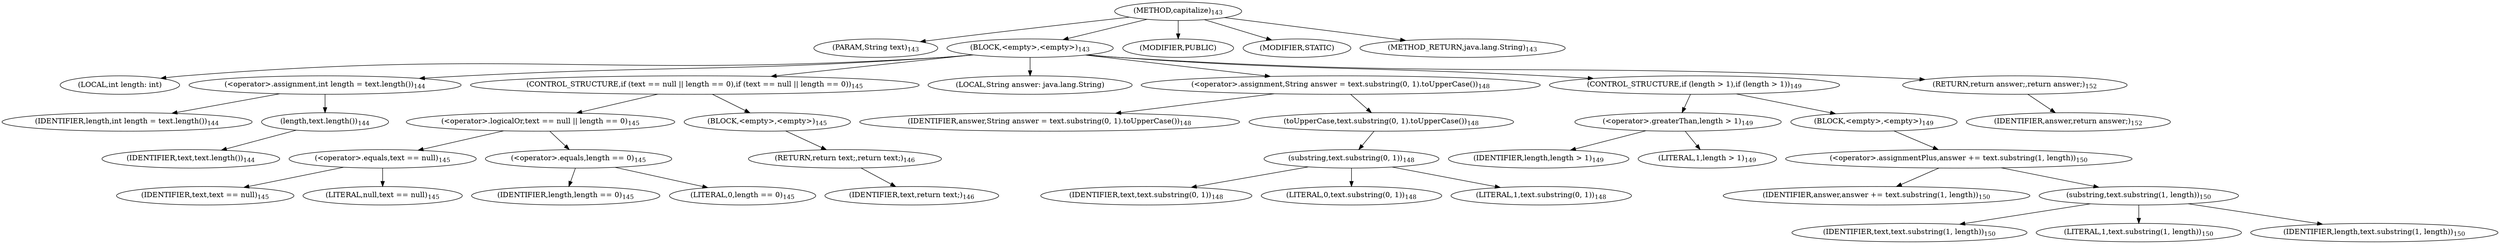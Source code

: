 digraph "capitalize" {  
"285" [label = <(METHOD,capitalize)<SUB>143</SUB>> ]
"286" [label = <(PARAM,String text)<SUB>143</SUB>> ]
"287" [label = <(BLOCK,&lt;empty&gt;,&lt;empty&gt;)<SUB>143</SUB>> ]
"288" [label = <(LOCAL,int length: int)> ]
"289" [label = <(&lt;operator&gt;.assignment,int length = text.length())<SUB>144</SUB>> ]
"290" [label = <(IDENTIFIER,length,int length = text.length())<SUB>144</SUB>> ]
"291" [label = <(length,text.length())<SUB>144</SUB>> ]
"292" [label = <(IDENTIFIER,text,text.length())<SUB>144</SUB>> ]
"293" [label = <(CONTROL_STRUCTURE,if (text == null || length == 0),if (text == null || length == 0))<SUB>145</SUB>> ]
"294" [label = <(&lt;operator&gt;.logicalOr,text == null || length == 0)<SUB>145</SUB>> ]
"295" [label = <(&lt;operator&gt;.equals,text == null)<SUB>145</SUB>> ]
"296" [label = <(IDENTIFIER,text,text == null)<SUB>145</SUB>> ]
"297" [label = <(LITERAL,null,text == null)<SUB>145</SUB>> ]
"298" [label = <(&lt;operator&gt;.equals,length == 0)<SUB>145</SUB>> ]
"299" [label = <(IDENTIFIER,length,length == 0)<SUB>145</SUB>> ]
"300" [label = <(LITERAL,0,length == 0)<SUB>145</SUB>> ]
"301" [label = <(BLOCK,&lt;empty&gt;,&lt;empty&gt;)<SUB>145</SUB>> ]
"302" [label = <(RETURN,return text;,return text;)<SUB>146</SUB>> ]
"303" [label = <(IDENTIFIER,text,return text;)<SUB>146</SUB>> ]
"304" [label = <(LOCAL,String answer: java.lang.String)> ]
"305" [label = <(&lt;operator&gt;.assignment,String answer = text.substring(0, 1).toUpperCase())<SUB>148</SUB>> ]
"306" [label = <(IDENTIFIER,answer,String answer = text.substring(0, 1).toUpperCase())<SUB>148</SUB>> ]
"307" [label = <(toUpperCase,text.substring(0, 1).toUpperCase())<SUB>148</SUB>> ]
"308" [label = <(substring,text.substring(0, 1))<SUB>148</SUB>> ]
"309" [label = <(IDENTIFIER,text,text.substring(0, 1))<SUB>148</SUB>> ]
"310" [label = <(LITERAL,0,text.substring(0, 1))<SUB>148</SUB>> ]
"311" [label = <(LITERAL,1,text.substring(0, 1))<SUB>148</SUB>> ]
"312" [label = <(CONTROL_STRUCTURE,if (length &gt; 1),if (length &gt; 1))<SUB>149</SUB>> ]
"313" [label = <(&lt;operator&gt;.greaterThan,length &gt; 1)<SUB>149</SUB>> ]
"314" [label = <(IDENTIFIER,length,length &gt; 1)<SUB>149</SUB>> ]
"315" [label = <(LITERAL,1,length &gt; 1)<SUB>149</SUB>> ]
"316" [label = <(BLOCK,&lt;empty&gt;,&lt;empty&gt;)<SUB>149</SUB>> ]
"317" [label = <(&lt;operator&gt;.assignmentPlus,answer += text.substring(1, length))<SUB>150</SUB>> ]
"318" [label = <(IDENTIFIER,answer,answer += text.substring(1, length))<SUB>150</SUB>> ]
"319" [label = <(substring,text.substring(1, length))<SUB>150</SUB>> ]
"320" [label = <(IDENTIFIER,text,text.substring(1, length))<SUB>150</SUB>> ]
"321" [label = <(LITERAL,1,text.substring(1, length))<SUB>150</SUB>> ]
"322" [label = <(IDENTIFIER,length,text.substring(1, length))<SUB>150</SUB>> ]
"323" [label = <(RETURN,return answer;,return answer;)<SUB>152</SUB>> ]
"324" [label = <(IDENTIFIER,answer,return answer;)<SUB>152</SUB>> ]
"325" [label = <(MODIFIER,PUBLIC)> ]
"326" [label = <(MODIFIER,STATIC)> ]
"327" [label = <(METHOD_RETURN,java.lang.String)<SUB>143</SUB>> ]
  "285" -> "286" 
  "285" -> "287" 
  "285" -> "325" 
  "285" -> "326" 
  "285" -> "327" 
  "287" -> "288" 
  "287" -> "289" 
  "287" -> "293" 
  "287" -> "304" 
  "287" -> "305" 
  "287" -> "312" 
  "287" -> "323" 
  "289" -> "290" 
  "289" -> "291" 
  "291" -> "292" 
  "293" -> "294" 
  "293" -> "301" 
  "294" -> "295" 
  "294" -> "298" 
  "295" -> "296" 
  "295" -> "297" 
  "298" -> "299" 
  "298" -> "300" 
  "301" -> "302" 
  "302" -> "303" 
  "305" -> "306" 
  "305" -> "307" 
  "307" -> "308" 
  "308" -> "309" 
  "308" -> "310" 
  "308" -> "311" 
  "312" -> "313" 
  "312" -> "316" 
  "313" -> "314" 
  "313" -> "315" 
  "316" -> "317" 
  "317" -> "318" 
  "317" -> "319" 
  "319" -> "320" 
  "319" -> "321" 
  "319" -> "322" 
  "323" -> "324" 
}
